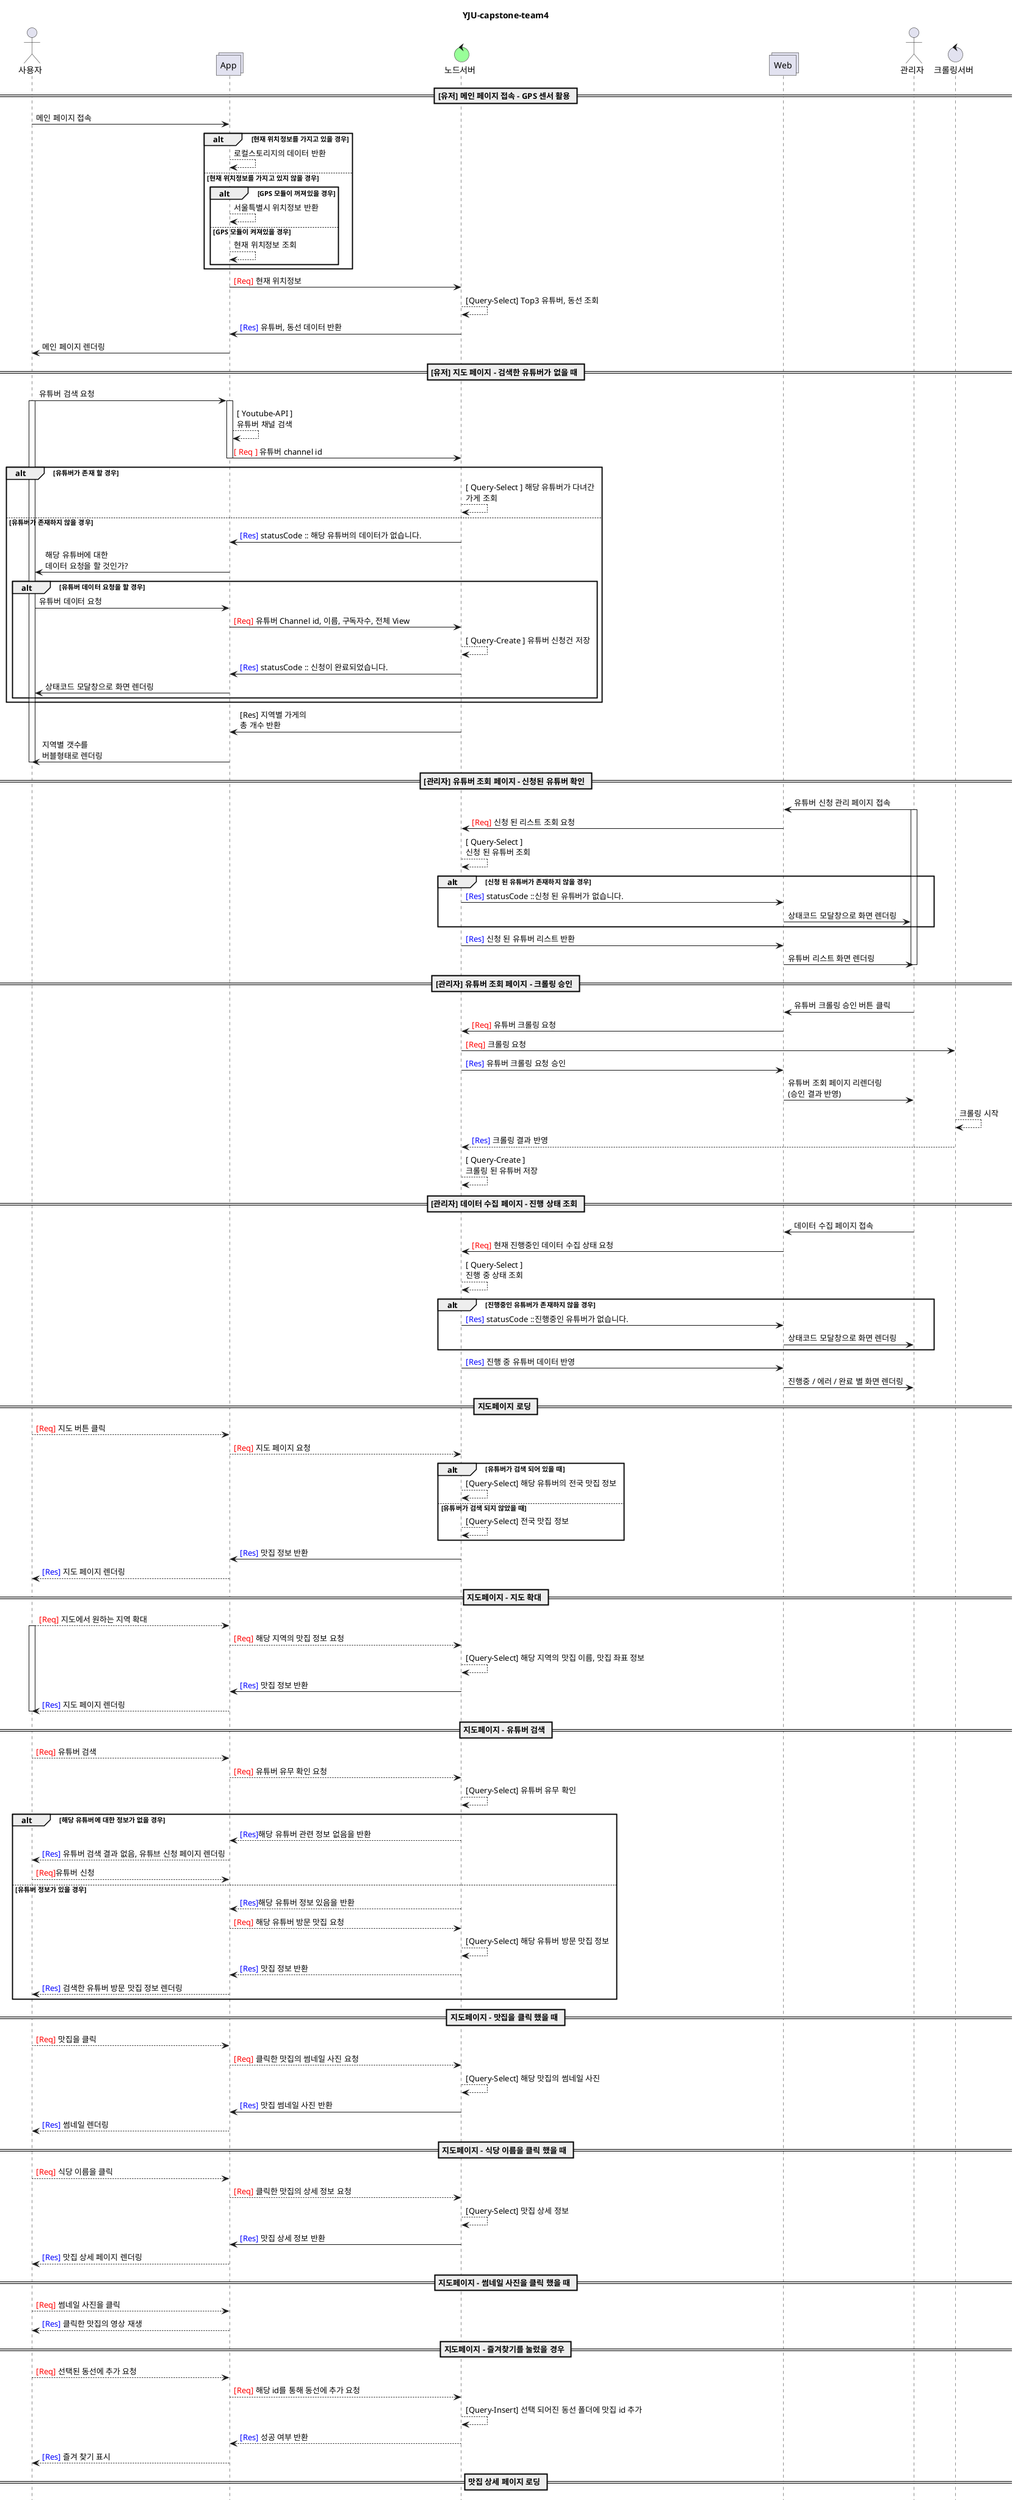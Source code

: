 @startuml

title YJU-capstone-team4
footer Page %page% of %lastpage%

actor 사용자 as User
collections App
control 노드서버 as Node #99FF99

collections Web
actor 관리자 as Admin
control 크롤링서버 as Lamda

== [유저] 메인 페이지 접속 - GPS 센서 활용 ==
User -> App : 메인 페이지 접속
alt 현재 위치정보를 가지고 있을 경우
    App --> App : 로컬스토리지의 데이터 반환
else 현재 위치정보를 가지고 있지 않을 경우
    alt GPS 모듈이 꺼져있을 경우
        App --> App : 서울특별시 위치정보 반환
    else GPS 모듈이 켜져있을 경우
        App --> App : 현재 위치정보 조회
    end
end

App -> Node : <font color=red>[Req]</font> 현재 위치정보
Node --> Node : [Query-Select] Top3 유튜버, 동선 조회
Node -> App : <font color=blue>[Res]</font> 유튜버, 동선 데이터 반환
App -> User : 메인 페이지 렌더링


== [유저] 지도 페이지 - 검색한 유튜버가 없을 때 ==
User -> App : 유튜버 검색 요청
activate User
' activate User #FFBBBB
activate App
App --> App : [ Youtube-API ]\n유튜버 채널 검색
App -> Node : <font color=red>[ Req ]</font> 유튜버 channel id
deactivate App
alt 유튜버가 존재 할 경우
    Node --> Node : [ Query-Select ] 해당 유튜버가 다녀간\n가게 조회
else 유튜버가 존재하지 않을 경우
    Node -> App : <font color=blue>[Res]</font> statusCode :: 해당 유튜버의 데이터가 없습니다.
    App -> User : 해당 유튜버에 대한\n데이터 요청을 할 것인가?
    alt 유튜버 데이터 요청을 할 경우
        User -> App : 유튜버 데이터 요청
        App -> Node : <font color=red>[Req]</font> 유튜버 Channel id, 이름, 구독자수, 전체 View
        Node --> Node : [ Query-Create ] 유튜버 신청건 저장
        Node -> App : <font color=blue>[Res]</font> statusCode :: 신청이 완료되었습니다.
        App -> User : 상태코드 모달창으로 화면 렌더링
    end
end
Node -> App : [Res] 지역별 가게의\n총 개수 반환
App -> User : 지역별 갯수를\n버블형태로 렌더링
deactivate User

== [관리자] 유튜버 조회 페이지 - 신청된 유튜버 확인 ==
Admin ->  Web : 유튜버 신청 관리 페이지 접속
activate Admin
Web -> Node : <font color=red>[Req]</font> 신청 된 리스트 조회 요청
Node --> Node : [ Query-Select ]\n신청 된 유튜버 조회
alt 신청 된 유튜버가 존재하지 않을 경우
    Node -> Web : <font color=blue>[Res]</font> statusCode ::신청 된 유튜버가 없습니다.
    Web -> Admin : 상태코드 모달창으로 화면 렌더링
end
Node -> Web : <font color=blue>[Res]</font> 신청 된 유튜버 리스트 반환
Web -> Admin : 유튜버 리스트 화면 렌더링
deactivate Admin

== [관리자] 유튜버 조회 페이지 - 크롤링 승인 ==
Admin -> Web : 유튜버 크롤링 승인 버튼 클릭
Web -> Node : <font color=red>[Req]</font> 유튜버 크롤링 요청
Node -> Lamda : <font color=red>[Req]</font> 크롤링 요청
Node -> Web : <font color=blue>[Res]</font> 유튜버 크롤링 요청 승인
Web -> Admin : 유튜버 조회 페이지 리렌더링\n(승인 결과 반영)
Lamda --> Lamda : 크롤링 시작
Lamda --> Node : <font color=blue>[Res]</font> 크롤링 결과 반영
Node --> Node : [ Query-Create ]\n크롤링 된 유튜버 저장

== [관리자] 데이터 수집 페이지 - 진행 상태 조회 ==
Admin -> Web : 데이터 수집 페이지 접속
Web -> Node : <font color=red>[Req]</font> 현재 진행중인 데이터 수집 상태 요청
Node --> Node : [ Query-Select ]\n진행 중 상태 조회
alt 진행중인 유튜버가 존재하지 않을 경우
    Node -> Web : <font color=blue>[Res]</font> statusCode ::진행중인 유튜버가 없습니다.
    Web -> Admin : 상태코드 모달창으로 화면 렌더링
end
Node -> Web : <font color=blue>[Res]</font> 진행 중 유튜버 데이터 반영
Web -> Admin : 진행중 / 에러 / 완료 별 화면 렌더링

== 지도페이지 로딩 ==
User --> App : <font color=red>[Req]</font> 지도 버튼 클릭
App --> Node : <font color=red>[Req]</font> 지도 페이지 요청
alt 유튜버가 검색 되어 있을 때
    Node --> Node : [Query-Select] 해당 유튜버의 전국 맛집 정보
else 유튜버가 검색 되지 않았을 때
    Node --> Node : [Query-Select] 전국 맛집 정보
end
Node -> App : <font color=blue>[Res]</font> 맛집 정보 반환
App --> User : <font color=blue>[Res]</font> 지도 페이지 렌더링

== 지도페이지 - 지도 확대 ==
User --> App : <font color=red>[Req]</font> 지도에서 원하는 지역 확대
activate User
App --> Node : <font color=red>[Req]</font> 해당 지역의 맛집 정보 요청
Node --> Node : [Query-Select] 해당 지역의 맛집 이름, 맛집 좌표 정보
Node -> App : <font color=blue>[Res]</font> 맛집 정보 반환
App --> User : <font color=blue>[Res]</font> 지도 페이지 렌더링
deactivate User

== 지도페이지 - 유튜버 검색 ==
User --> App : <font color=red>[Req]</font> 유튜버 검색
App --> Node : <font color=red>[Req]</font> 유튜버 유무 확인 요청
Node --> Node :  [Query-Select] 유튜버 유무 확인
alt 해당 유튜버에 대한 정보가 없을 경우
    Node --> App : <font color=blue>[Res]</font>해당 유튜버 관련 정보 없음을 반환
    App --> User : <font color=blue>[Res]</font> 유튜버 검색 결과 없음, 유튜브 신청 페이지 렌더링
    User --> App : <font color=red>[Req]</font>유튜버 신청
else 유튜버 정보가 있을 경우
    Node --> App : <font color=blue>[Res]</font>해당 유튜버 정보 있음을 반환
    App --> Node : <font color=red>[Req]</font> 해당 유튜버 방문 맛집 요청
    Node --> Node : [Query-Select] 해당 유튜버 방문 맛집 정보
    Node --> App : <font color=blue>[Res]</font> 맛집 정보 반환
    App --> User : <font color=blue>[Res]</font> 검색한 유튜버 방문 맛집 정보 렌더링
end

== 지도페이지 - 맛집을 클릭 했을 때 ==
User --> App : <font color=red>[Req]</font> 맛집을 클릭
App --> Node : <font color=red>[Req]</font> 클릭한 맛집의 썸네일 사진 요청
Node --> Node : [Query-Select] 해당 맛집의 썸네일 사진
Node -> App : <font color=blue>[Res]</font> 맛집 썸네일 사진 반환
App --> User : <font color=blue>[Res]</font> 썸네일 렌더링

== 지도페이지 - 식당 이름을 클릭 했을 때 ==
User --> App : <font color=red>[Req]</font> 식당 이름을 클릭
App --> Node : <font color=red>[Req]</font> 클릭한 맛집의 상세 정보 요청
Node --> Node : [Query-Select] 맛집 상세 정보
Node -> App : <font color=blue>[Res]</font> 맛집 상세 정보 반환
App --> User : <font color=blue>[Res]</font> 맛집 상세 페이지 렌더링

== 지도페이지 - 썸네일 사진을 클릭 했을 때 ==
User --> App : <font color=red>[Req]</font> 썸네일 사진을 클릭
App --> User : <font color=blue>[Res]</font> 클릭한 맛집의 영상 재생

== 지도페이지 - 즐겨찾기를 눌렀을 경우 ==
User --> App : <font color=red>[Req]</font> 선택된 동선에 추가 요청
App --> Node : <font color=red>[Req]</font> 해당 id를 통해 동선에 추가 요청
Node --> Node : [Query-Insert] 선택 되어진 동선 폴더에 맛집 id 추가
Node --> App : <font color=blue>[Res]</font> 성공 여부 반환
App --> User : <font color=blue>[Res]</font> 즐겨 찾기 표시

== 맛집 상세 페이지 로딩 ==
User --> App : <font color=red>[Req]</font> 맛집 상세 페이지 요청
App --> Node : <font color=red>[Req]</font> 자세히 보기 눌러진 맛집 정보 요청
Node --> Node : [Query-Select] 해당 맛집 주소, 방문 유튜버, 맛집을 포함한 Top3 동선, 주변 명소(카페, 관광지)
Node -> App : <font color=blue>[Res]</font> 맛집 상세 정보 반환
App --> User : <font color=blue>[Res]</font> 맛집 상세 페이지 렌더링

== 맛집 상세 페이지 로딩 - 유튜버 이름을 눌렀을 경우 ==
User --> App : <font color=red>[Req]</font> 유튜버 이름 클릭
App --> Node : <font color=red>[Req]</font> 유튜버 상세 정보 요청
Node --> Node : [Query-Select] 유튜버 상세 조회 정보(유튜버 순위, 조회수 top3 영상, 야외 먹방 데이터)
Node -> App : <font color=blue>[Res]</font> 유튜버 상세 조회 정보
App --> User : <font color=blue>[Res]</font> 유튜버 상세 페이지 렌더링

== 맛집 상세 페이지 로딩 - 유튜브 썸네일을 눌렀을 경우 ==
User --> App : <font color=blue>[Req]</font> 유튜브 썸네일 클릭
App --> User : <font color=blue>[Res]</font> 유튜브 영상 재생

== 맛집 상세 페이지 로딩 - 동선 제목을 눌렀을 경우 ==
User --> App : <font color=red>[Req]</font> 동선 제목 클릭
App --> Node : <font color=red>[Req]</font> 해당 동선  요청
Node --> Node : [Query-Select] 해당 동선 정보
Node -> App : <font color=blue>[Res]</font> 해당 동선 정보 반환
App --> User : <font color=blue>[Res]</font> 동선 페이지 렌더링

== 맛집 상세 페이지 로딩 - 즐겨찾기를 눌렀을 경우 ==
User --> App : <font color=red>[Req]</font> 선택된 동선에 추가 요청
App --> Node : <font color=red>[Req]</font> 맛집 id를 통해 동선에 추가 요청
Node --> Node : [Query-Insert] 선택 되어진 동선 폴더에 맛집 id를 통한 맛집 추가
Node --> App : <font color=blue>[Res]</font> 성공 여부 반환
App --> User : <font color=blue>[Res]</font> 즐겨 찾기 표시

== 지도페이지 - 동선 폴더 미리보기 로딩 ==
User --> App : <font color=red>[Req]</font> Feb 버튼 클릭
App --> Node : <font color=red>[Req]</font> 동선 폴더 미리보기 요청
Node --> Node : [Req] 최근 사용한 폴더 유무 확인
alt 최근에 사용한 폴더 가 있을 경우
    Node --> Node : [Query-Select] 해당 동선 폴더에 포함된 리스트
else 최근에 사용한 폴더가 없을 경우
    Node --> Node : [Query-Select] default 동선 폴더에 포함된 리스트
end
Node -> App : <font color=blue>[Res]</font> 동선 리스트 반환
App --> User : <font color=blue>[Res]</font> 동선 폴더의 리스트 렌더링

== 지도 페이지 - 선택된 동선 폴더 미리보기 로딩 ==
User --> App : <font color=red>[Req]</font> select box 에서 원하느 동선 선택
App --> Node : <font color=red>[Req]</font> 선택된 동선 폴더 안의 리스트 요청
Node --> Node : [Query-Select] 해당 동선 폴더에 포함된 리스트
Node -> App : <font color=blue>[Res]</font> 동선 리스트 반환
App --> User : <font color=blue>[Res]</font> 선택된 동선 폴더의 리스트 렌더링

== 지도페이지 - 동선 페이지 로딩 ==
User --> App : <font color=red>[Req]</font> 선택된 동선 폴더의 자세히 보기 요청
App --> Node : <font color=red>[Req]</font> 선택된 동선 폴더 안의 맛집 리스트 요청
Node --> Node : [Query-Select] 해당 동선 폴더에 포함된 맛집 리스트
Node -> App : <font color=blue>[Res]</font> 맛집 리스트 반환
App --> User : <font color=blue>[Res]</font> 선택된 동선 폴더의 리스트 렌더링

== [유저] 내 동선 페이지 ==
alt 동선 폴더 선택 유무
else default 폴더
    User -> App : 내 동선 페이지 요청
else 폴더 선택
    User -> App : 동선 폴더 선택
    activate User
    App --> App : 동선 폴더 리턴
end
App -> Node : <font color=red>[Req]</font> 동선 폴더 리스트 요청
Node --> Node : [Query-Select] 보유중인 동선 리스트 조회
Node -> App :<font color=blue>[Res]</font> 동선 폴더 리스트 반환
App -> Node : <font color=red>[Req]</font> 폴더의 id 값 전달
alt 동선 리스트 데이터 유무
else 동선 리스트가 있을 때
    Node --> Node : [Query-Select]\nid -> 맛집 지도, 동선 리스트
else 동선 리스트가 없을 때
    Node --> Node : [Query-Select]\nstatusCode :: 해당 리스트가 없습니다.
end
Node -> App : <font color=blue>[Res]</font> 반환된 리스트 지도에 렌더링
App -> User : 내 동선 페이지 렌더링
deactivate User

== [유저] 동선 배치==
User -> App : 맛집 동선 변경 (Drag & Drop)
activate User
App -> Node : <font color=red>[Req]</font> 동선 변경 요청
Node --> Node : [Query-Update]\n동선
Node -> App : <font color=blue>[Res]</font> 변경된 동선 리스트와 지도 반환
App -> User : 변경된 동선을 적용하여 페이지 렌더링
deactivate User

== [유저] 동선 공유 페이지==
User -> App : 동선 공유 페이지 요청
App -> Node : <font color=red>[Req]</font> 동선 폴더 리스트 요청
Node --> Node : [Query-Select] 보유중인 동선 리스트 조회
Node -> App :<font color=blue>[Res]</font> 동선 폴더 리스트 반환
App -> Node : <font color=red>[Req]</font> 폴더의 id 값 전달
Node --> Node : [Query-Select]\n동선 지도, 해시태그 반환
Node -> App : <font color=blue>[Res]</font> 해당 폴더의 동선 지도와 지역 해시태그 반환
App -> User : 동선 공유 페이지 렌더링

== [유저] 공유하기==
User -> App : 공유하기 버튼 클릭
App -> Node : <font color=red>[Req]</font> 제목, 해시태그, 썸네일 전달
Node --> Node : [Query-Insert]\n동선 데이터 저장
Node -> App : <font color=blue>[Res]</font> statusCode :: 해당 동선이 공유되었습니다.
App -> User : 초기 동선 검색 페이지 렌더링

== [유저] 동선 검색 페이지==
User -> App : 동선 검색 페이지 요청
App -> Node : <font color=red>[Req]</font> 해시태그, 썸네일 요청
Node --> Node : [Query-Select]\ndefault 해시태그
Node -> App : <font color=blue>[Res]</font> (지역, 계절, 보기)별 해시태그 반환
App -> User : 동선 검색 페이지 렌더링

== [유저] 카테고리 별 검색 결과==
alt 해시태그 추가
    User -> App : 해시태그 추가 요청
    activate User
    App --> App : 해시태그 추가
    App -> User : 해시태그 렌더링
    deactivate User
end
User -> App : 해시태그 선택,\n동선 제목, 유튜버, 닉네임으로 검색
App -> Node : <font color=red>[Req]</font> 선택한 해시태그 id 와 동선 제목 OR 유튜버 OR 닉네임 전달
Node --> Node : [Query-Select]\n검색 요청 값에 대한 동선, 해시태그
Node -> App : <font color=blue>[Res]</font> 동선 썸네일, 해시태그 반환
App -> User : 검색 결과 렌더링

== [유저] 통계 페이지 - 유튜버 카테고리 ==
User -> App : 통계 페이지 요청
alt 사용자가 인기 유튜버 선택했을 경우(Default)
    App -> Node : <font color=red>[Req]</font> 인기 유튜버 요청
    Node -> Node : [Query-Select] Top3 구독자 수 유튜버 조회
else 사용자가 급상승 유튜버 선택했을 경우
    App --> Node : <font color=red>[Req]</font> 급상승 유튜버 요청
    Node --> Node : [Query-Select] Top3 일정 기간 내 구독자 급성장 유튜버 조회
else 사용자가 급상승 동영상 선택했을 경우
    App --> Node : <font color=red>[Req]</font> 급상승 동영상 요청
    Node --> Node : [Query-Select] Top3 일정 기간 내 조회수 급성장 동영상 조회
end
Node --> App : <font color=blue>[Res]</font> 유튜버 썸네일, 이름 데이터 반환

App -> User : 유튜버 top3 컨텐츠 렌더링

== [유저] 통계 페이지 - 유튜버 구독자 & 조회수 비교 ==
User -> App : 유튜버 비교 그래프 요청

App -> Node : <font color=red>[Req]</font> 사용자가 원하는 유튜버 요청
Node -> Node : [Query-Select] 요청한 유튜버 구독자 수 조회\n[Query-Select] 요청한 유튜버 영상 총 조회수 조회
Node -> App : <font color=blue>[Res]</font> 유튜버 데이터 반환

App -> Node : <font color=red>[Req]</font> 데이터 조회 시 보고자 하는 기간 요청
alt Default 날짜
    Node -> Node : [Query-Select] 오늘부터 1년 전까지 날짜 조회
else 사용자 설정 날짜
    Node --> Node : [Query-Select] 사용자가 요청한 기간 조회
end
Node -> App : <font color=blue>[Res]</font> 날짜 데이터 반환

App -> User : 유튜버 비교 그래프 랜더링

== [유저] 통계 페이지 - 해시태그, 동선 카테고리 ==
User -> App : 지역 데이터 요청(Default는 현재 위치)
alt GPS 모듈이 켜져있을 경우(Default)
    App -> Node : <font color=red>[Req]</font> Default 지역의 해시태그 요청\n<font color=red>[Req]</font> Default 지역의 TOP3 동선 요청
    Node -> Node : [Query-Select] Default 지역 해시태그를 포함하는 동선의 해시태그 조회\n[Query-Select] Default 지역 해시태그를 포함하는 동선 조회
else 현재 위치정보를 가지고 있지 않을 경우
    alt GPS 모듈이 꺼져있을 경우
        App --> Node : <font color=red>[Req]</font> 서울특별시의 해시태그 요청\n<font color=red>[Req]</font> 서울 지역의 TOP3 동선 요청
        Node --> Node : [Query-Select] 서울 지역 해시태그를 포함하는 동선의 해시태그 조회\n[Query-Select] 서울 지역 해시태그를 포함하는 동선 조회
    else 사용자가 직접 선택할 경우
        App --> Node : <font color=red>[Req]</font> 사용자가 요청한 지역의 해시태그 요청\n<font color=red>[Req]</font> 사용자가 요청한 지역의 TOP3 동선 요청
        Node --> Node : [Query-Select] 사용자가 요청한 지역 해시태그를 포함하는 동선의 해시태그 조회\n[Query-Select] 사용자가 요청한 지역 해시태그를 포함하는 동선 조회
    end
end

Node -> App : <font color=blue>[Res]</font> 해당 해시태그 및 카운트 결과값 반환\n<font color=blue>[Res]</font> 해당 동선 제목, 썸네일, 해시태그 반환

App -> User : 통계 페이지 랜더링

== [관리자] 데이터 수집 페이지 - 크롤링 현황 ==
Admin -> Web : 데이터 수집 페이지 접속
Web -> Node : <font color=red>[Req]</font> 현재 크롤링 상태 요청
Node --> Node : [ Query-Select ] \n크롤링 상태 조회
Node -> Web : <font color=blue>[Res]</font> 상태별 크롤링 결과 반영
Web -> Admin : 진행중 / 에러 / 완료 별 화면 렌더링

== [관리자] 데이터 2차 검수 페이지 - 더보기 정보 조회==
Admin -> Web : 에러 리스트에서 유튜버 클릭
Web -> Node : <font color=red>[Req]</font> 에러 발생한 영상 정보 요청
Node --> Node : [ Query-Select ]\n영상 정보 조회
Node -> Web : <font color=blue>[Res]</font> 형태소 분석된 더보기 정보 반환
Web-> Admin : 주소 분리 및 검색 화면 렌더링

== [관리자] 데이터 2차 검수 페이지 - 주소 조합 ==
Admin -> Web : 형태소 별로 분리된 데이터 클릭
activate Admin
Web --> Web : 클릭한 데이터 화면에 출력
Web -> Admin : 주소 분리 및 검색 화면 리렌더링\n(선택한 데이터 반영)

== [관리자] 데이터 2차 검수 페이지 - 주소 검색 ==
alt 검색 버튼 클릭 했을 경우
    Admin -> Web : 조합된 주소 데이터 검색 버튼 클릭
    Web -> Node : <font color=red>[Req]</font> 주소에 대한 검색 결과, 좌표값 요청
    Node -> Lamda : <font color=red>[Req]</font> 크롤링 요청
    Lamda --> Lamda : 크롤링 시작
    Lamda -> Node : <font color=blue>[Res]</font> 크롤링 결과 반환
    Node -> Web : <font color=blue>[Res]</font> 구글, 네이버, 다음 검색 결과, 좌표값 반환
    Web -> Admin : 주소 검색 화면 렌더링
    alt 저장 버튼 클릭 했을 경우
        Admin -> Web : 검색된 주소 선택 후 저장버튼 클릭
        Web -> Node : <font color=red>[Req]</font> 주소 정보 저장 요청
        Node --> Node : [ Query-Create ]\n주소 정보 저장
        Node -> Web : <font color=blue>[Res]</font> 주소 정보 저장 응답
        Web -> Admin : 주소 검색 화면 리렌더링
    else 재검색 버튼 클릭 했을 경우
        Admin -> Web : 재검색 버튼 클릭
        Web --> Web : 주소 분리 및 검색 Component 이동
        Web -> Admin : 주소 분리 및 검색 화면 렌더링
    end
else 삭제 버튼 클릭 했을 경우
    Admin -> Web : 삭제 버튼 클릭
    Web -> Node : <font color=red>[Req]</font> 해당 영상 정보 삭제 요청
    Node --> Node : [ Query-Delete ] \n영상 정보 삭제
    Node -> Web : <font color=blue>[Res]</font> 삭제 결과 응답
    Web -> Admin : 주소 분리 및 검색 화면 리렌더링
end
deactivate Admin

== [유저] 유튜버 상세 페이지==
User -> App : default page(1위 유튜버)
App -> Node : <font color=red>[Req]</font> 유튜버 이름
Node --> Node : [Query-Select]\n유튜버 정보 반환
Node -> App : <font color=blue>[Res]</font>\n유튜버 정보, 조회수 Top 5 영상, 지역별 영상,\n영상 정보, 영상 url, 사용자의 좋아요 여부 반환
App -> User : 유튜버 상세 페이지 렌더링

== [유저] 유튜버 검색==
User -> App : 유튜버 검색
App -> Node : <font color=red>[Req]</font> 유튜버 이름
Node --> Node : [Query-Select]\n유튜버 정보 반환
Node -> App : <font color=blue>[Res]</font>\n유튜버 정보, 조회수 Top 5 영상, 지역별 영상,\n영상 정보, 영상 url, 사용자의 좋아요 여부 반환
App -> User : 유튜버 상세 페이지 렌더링

== [유저] 영상 조회==
User -> App : 영상 클릭
App --> App : 영상 url 반환
App -> User : 영상 조회

== [유저] 좋아요==
User -> App : 좋아요 버튼 클릭
App -> Node : <font color=red>[Req]</font> 좋아요 버튼 클릭
Node --> Node : [Query-Update]\n좋아요 상태 변경
Node -> App : <font color=blue>[Res]</font> statusCode :: 좋아요 활성화 or 비활성화
App -> User : 좋아요 버튼 활성화 or 비활성화
@enduml